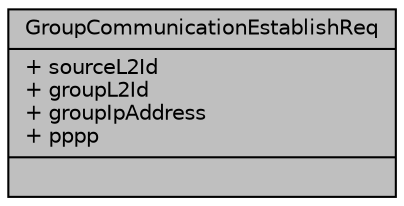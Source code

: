 digraph "GroupCommunicationEstablishReq"
{
 // LATEX_PDF_SIZE
  edge [fontname="Helvetica",fontsize="10",labelfontname="Helvetica",labelfontsize="10"];
  node [fontname="Helvetica",fontsize="10",shape=record];
  Node1 [label="{GroupCommunicationEstablishReq\n|+ sourceL2Id\l+ groupL2Id\l+ groupIpAddress\l+ pppp\l|}",height=0.2,width=0.4,color="black", fillcolor="grey75", style="filled", fontcolor="black",tooltip=" "];
}
